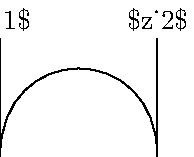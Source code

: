 beginfig(0)

z1=origin;
z2=(0, 1.5cm);
z3=(2cm, 1.5cm);
z4=(2cm, 0);

draw z1--z2 withpen tinypen withcolor .5orange;
draw z3--z4 withpen tinypen withcolor .5orange;
draw z1..controls z2 and z3..z4 withpen boldpen;

markdot.circle(z1) fg=>orange;
markdot.circle(z2) fg=>orange;
markdot.circle(z3) fg=>orange;
markdot.circle(z4) fg=>orange;

label.bot("$z_0$", z1);
label.top("$z_1$", z2);
label.top("$z_2$", z3);
label.bot("$z_3$", z4);

endfig
